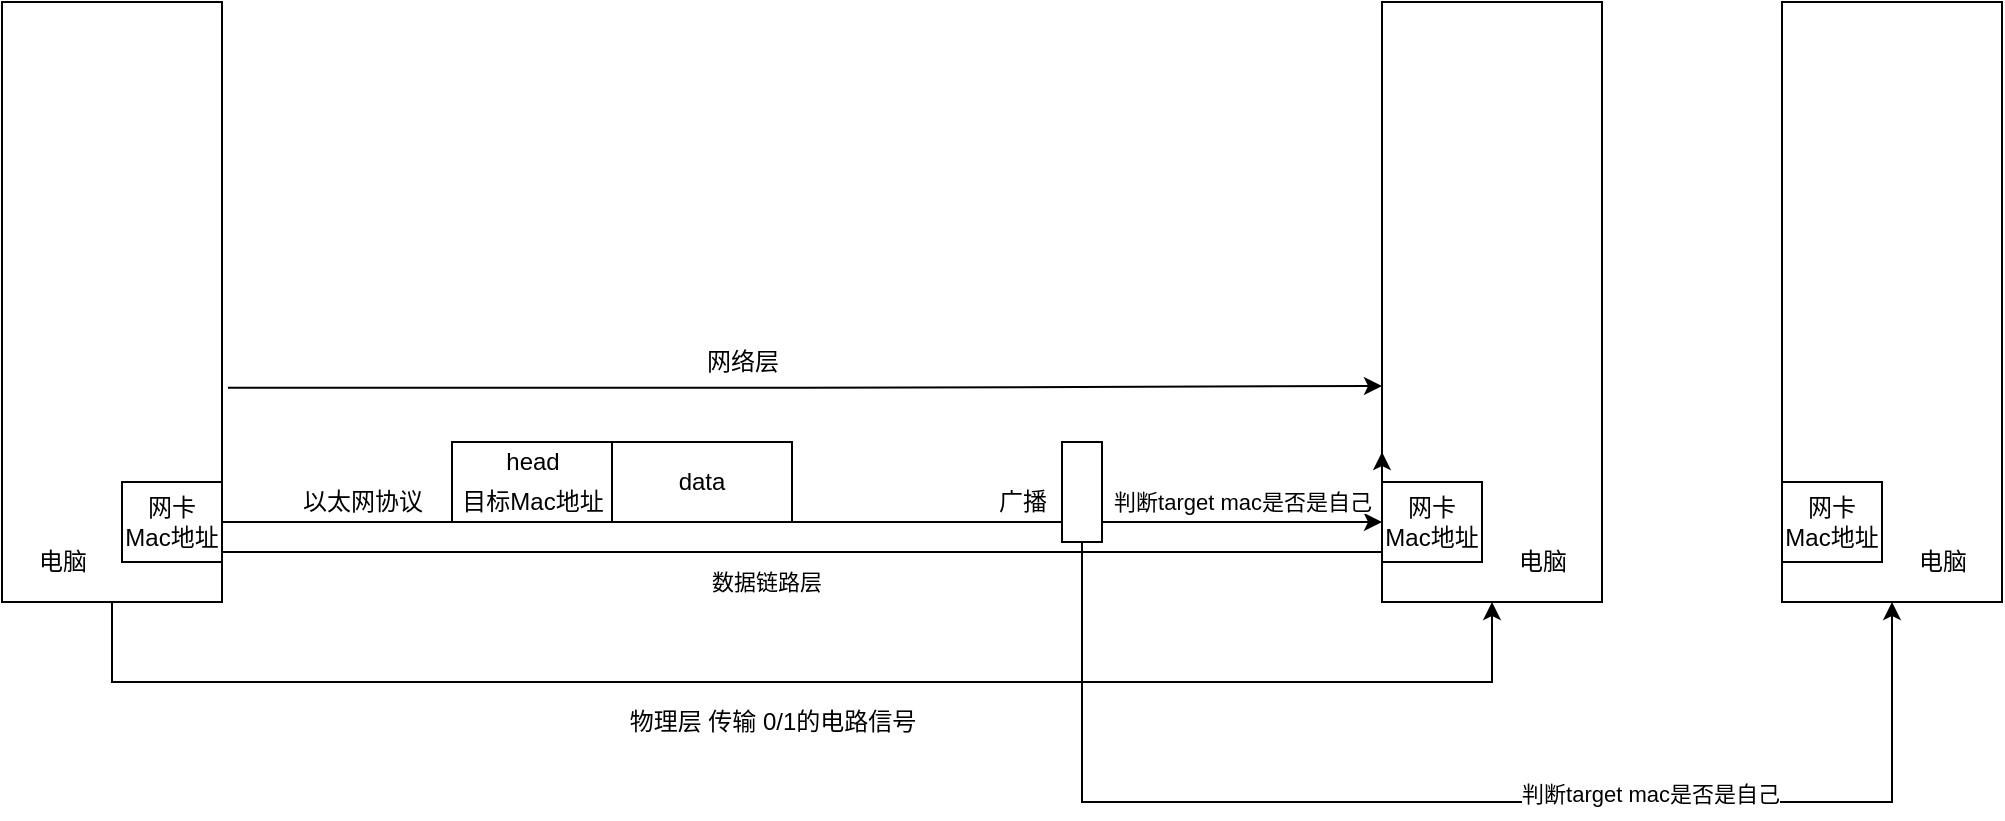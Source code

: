 <mxfile version="14.9.6" type="device" pages="2"><diagram id="ZmiuEdTKt7GkEl6hfILW" name="网络分层模型"><mxGraphModel dx="1426" dy="877" grid="1" gridSize="10" guides="1" tooltips="1" connect="1" arrows="1" fold="1" page="1" pageScale="1" pageWidth="2339" pageHeight="3300" math="0" shadow="0"><root><mxCell id="0"/><mxCell id="1" parent="0"/><mxCell id="y7dWan14w-QOdpGPCJp_-1" value="" style="whiteSpace=wrap;html=1;" vertex="1" parent="1"><mxGeometry x="820" y="220" width="110" height="300" as="geometry"/></mxCell><mxCell id="y7dWan14w-QOdpGPCJp_-2" value="网卡&lt;br&gt;Mac地址" style="whiteSpace=wrap;html=1;" vertex="1" parent="1"><mxGeometry x="820" y="460" width="50" height="40" as="geometry"/></mxCell><mxCell id="y7dWan14w-QOdpGPCJp_-5" style="edgeStyle=orthogonalEdgeStyle;rounded=0;orthogonalLoop=1;jettySize=auto;html=1;entryX=0.5;entryY=1;entryDx=0;entryDy=0;" edge="1" parent="1" source="y7dWan14w-QOdpGPCJp_-3" target="y7dWan14w-QOdpGPCJp_-1"><mxGeometry relative="1" as="geometry"><Array as="points"><mxPoint x="185" y="560"/><mxPoint x="875" y="560"/></Array></mxGeometry></mxCell><mxCell id="y7dWan14w-QOdpGPCJp_-7" style="edgeStyle=orthogonalEdgeStyle;rounded=0;orthogonalLoop=1;jettySize=auto;html=1;exitX=1;exitY=0.75;exitDx=0;exitDy=0;entryX=0;entryY=0.75;entryDx=0;entryDy=0;" edge="1" parent="1" source="y7dWan14w-QOdpGPCJp_-3" target="y7dWan14w-QOdpGPCJp_-1"><mxGeometry relative="1" as="geometry"><Array as="points"><mxPoint x="240" y="495"/></Array></mxGeometry></mxCell><mxCell id="y7dWan14w-QOdpGPCJp_-8" value="数据链路层" style="edgeLabel;html=1;align=center;verticalAlign=middle;resizable=0;points=[];" vertex="1" connectable="0" parent="y7dWan14w-QOdpGPCJp_-7"><mxGeometry x="-0.066" y="3" relative="1" as="geometry"><mxPoint x="4" y="18" as="offset"/></mxGeometry></mxCell><mxCell id="y7dWan14w-QOdpGPCJp_-27" style="edgeStyle=orthogonalEdgeStyle;rounded=0;orthogonalLoop=1;jettySize=auto;html=1;exitX=1.027;exitY=0.643;exitDx=0;exitDy=0;entryX=0;entryY=0.64;entryDx=0;entryDy=0;entryPerimeter=0;exitPerimeter=0;" edge="1" parent="1" source="y7dWan14w-QOdpGPCJp_-3" target="y7dWan14w-QOdpGPCJp_-1"><mxGeometry relative="1" as="geometry"/></mxCell><mxCell id="y7dWan14w-QOdpGPCJp_-3" value="" style="whiteSpace=wrap;html=1;" vertex="1" parent="1"><mxGeometry x="130" y="220" width="110" height="300" as="geometry"/></mxCell><mxCell id="y7dWan14w-QOdpGPCJp_-12" style="edgeStyle=orthogonalEdgeStyle;rounded=0;orthogonalLoop=1;jettySize=auto;html=1;" edge="1" parent="1" source="y7dWan14w-QOdpGPCJp_-4" target="y7dWan14w-QOdpGPCJp_-2"><mxGeometry relative="1" as="geometry"/></mxCell><mxCell id="y7dWan14w-QOdpGPCJp_-4" value="网卡&lt;br&gt;Mac地址" style="whiteSpace=wrap;html=1;" vertex="1" parent="1"><mxGeometry x="190" y="460" width="50" height="40" as="geometry"/></mxCell><mxCell id="y7dWan14w-QOdpGPCJp_-6" value="物理层 传输 0/1的电路信号" style="text;html=1;align=center;verticalAlign=middle;resizable=0;points=[];autosize=1;strokeColor=none;" vertex="1" parent="1"><mxGeometry x="435" y="570" width="160" height="20" as="geometry"/></mxCell><mxCell id="y7dWan14w-QOdpGPCJp_-9" value="以太网协议" style="text;html=1;align=center;verticalAlign=middle;resizable=0;points=[];autosize=1;strokeColor=none;" vertex="1" parent="1"><mxGeometry x="270" y="460" width="80" height="20" as="geometry"/></mxCell><mxCell id="y7dWan14w-QOdpGPCJp_-10" value="电脑" style="text;html=1;align=center;verticalAlign=middle;resizable=0;points=[];autosize=1;strokeColor=none;" vertex="1" parent="1"><mxGeometry x="140" y="490" width="40" height="20" as="geometry"/></mxCell><mxCell id="y7dWan14w-QOdpGPCJp_-11" value="电脑" style="text;html=1;align=center;verticalAlign=middle;resizable=0;points=[];autosize=1;strokeColor=none;" vertex="1" parent="1"><mxGeometry x="880" y="490" width="40" height="20" as="geometry"/></mxCell><mxCell id="y7dWan14w-QOdpGPCJp_-13" value="" style="whiteSpace=wrap;html=1;" vertex="1" parent="1"><mxGeometry x="355" y="440" width="170" height="40" as="geometry"/></mxCell><mxCell id="y7dWan14w-QOdpGPCJp_-14" value="data" style="whiteSpace=wrap;html=1;" vertex="1" parent="1"><mxGeometry x="435" y="440" width="90" height="40" as="geometry"/></mxCell><mxCell id="y7dWan14w-QOdpGPCJp_-15" value="head" style="text;html=1;align=center;verticalAlign=middle;resizable=0;points=[];autosize=1;strokeColor=none;" vertex="1" parent="1"><mxGeometry x="375" y="440" width="40" height="20" as="geometry"/></mxCell><mxCell id="y7dWan14w-QOdpGPCJp_-16" value="目标Mac地址" style="text;html=1;align=center;verticalAlign=middle;resizable=0;points=[];autosize=1;strokeColor=none;" vertex="1" parent="1"><mxGeometry x="350" y="460" width="90" height="20" as="geometry"/></mxCell><mxCell id="y7dWan14w-QOdpGPCJp_-17" value="" style="whiteSpace=wrap;html=1;" vertex="1" parent="1"><mxGeometry x="1020" y="220" width="110" height="300" as="geometry"/></mxCell><mxCell id="y7dWan14w-QOdpGPCJp_-18" value="网卡&lt;br&gt;Mac地址" style="whiteSpace=wrap;html=1;" vertex="1" parent="1"><mxGeometry x="1020" y="460" width="50" height="40" as="geometry"/></mxCell><mxCell id="y7dWan14w-QOdpGPCJp_-19" value="电脑" style="text;html=1;align=center;verticalAlign=middle;resizable=0;points=[];autosize=1;strokeColor=none;" vertex="1" parent="1"><mxGeometry x="1080" y="490" width="40" height="20" as="geometry"/></mxCell><mxCell id="y7dWan14w-QOdpGPCJp_-20" value="广播" style="text;html=1;align=center;verticalAlign=middle;resizable=0;points=[];autosize=1;strokeColor=none;" vertex="1" parent="1"><mxGeometry x="620" y="460" width="40" height="20" as="geometry"/></mxCell><mxCell id="y7dWan14w-QOdpGPCJp_-23" style="edgeStyle=orthogonalEdgeStyle;rounded=0;orthogonalLoop=1;jettySize=auto;html=1;exitX=1;exitY=0.25;exitDx=0;exitDy=0;entryX=0.5;entryY=1;entryDx=0;entryDy=0;" edge="1" parent="1" source="y7dWan14w-QOdpGPCJp_-21" target="y7dWan14w-QOdpGPCJp_-17"><mxGeometry relative="1" as="geometry"><Array as="points"><mxPoint x="670" y="453"/><mxPoint x="670" y="620"/><mxPoint x="1075" y="620"/></Array></mxGeometry></mxCell><mxCell id="y7dWan14w-QOdpGPCJp_-24" value="判断target mac是否是自己" style="edgeLabel;html=1;align=center;verticalAlign=middle;resizable=0;points=[];" vertex="1" connectable="0" parent="y7dWan14w-QOdpGPCJp_-23"><mxGeometry x="0.351" y="4" relative="1" as="geometry"><mxPoint as="offset"/></mxGeometry></mxCell><mxCell id="y7dWan14w-QOdpGPCJp_-21" value="" style="whiteSpace=wrap;html=1;" vertex="1" parent="1"><mxGeometry x="660" y="440" width="20" height="50" as="geometry"/></mxCell><mxCell id="y7dWan14w-QOdpGPCJp_-25" value="&lt;span style=&quot;font-size: 11px ; background-color: rgb(255 , 255 , 255)&quot;&gt;判断target mac是否是自己&lt;/span&gt;" style="text;html=1;align=center;verticalAlign=middle;resizable=0;points=[];autosize=1;strokeColor=none;" vertex="1" parent="1"><mxGeometry x="680" y="460" width="140" height="20" as="geometry"/></mxCell><mxCell id="y7dWan14w-QOdpGPCJp_-28" value="网络层" style="text;html=1;align=center;verticalAlign=middle;resizable=0;points=[];autosize=1;strokeColor=none;" vertex="1" parent="1"><mxGeometry x="475" y="390" width="50" height="20" as="geometry"/></mxCell></root></mxGraphModel></diagram><diagram id="dByycSVgaWrqilgLSC8T" name="TCP三次握手四次挥手"><mxGraphModel dx="1426" dy="877" grid="1" gridSize="10" guides="1" tooltips="1" connect="1" arrows="1" fold="1" page="1" pageScale="1" pageWidth="2339" pageHeight="3300" math="0" shadow="0"><root><mxCell id="Jaq8WnoOoT1T_DCvYnwc-0"/><mxCell id="Jaq8WnoOoT1T_DCvYnwc-1" parent="Jaq8WnoOoT1T_DCvYnwc-0"/><mxCell id="Jaq8WnoOoT1T_DCvYnwc-6" style="edgeStyle=orthogonalEdgeStyle;rounded=0;orthogonalLoop=1;jettySize=auto;html=1;exitX=1;exitY=0.25;exitDx=0;exitDy=0;entryX=0;entryY=0.25;entryDx=0;entryDy=0;" edge="1" parent="Jaq8WnoOoT1T_DCvYnwc-1" source="Jaq8WnoOoT1T_DCvYnwc-2" target="Jaq8WnoOoT1T_DCvYnwc-3"><mxGeometry relative="1" as="geometry"/></mxCell><mxCell id="Jaq8WnoOoT1T_DCvYnwc-7" value="第一次握手 SYN=1 ACK=0 seq=x" style="edgeLabel;html=1;align=center;verticalAlign=middle;resizable=0;points=[];" vertex="1" connectable="0" parent="Jaq8WnoOoT1T_DCvYnwc-6"><mxGeometry x="-0.213" y="4" relative="1" as="geometry"><mxPoint x="23" y="-6" as="offset"/></mxGeometry></mxCell><mxCell id="Jaq8WnoOoT1T_DCvYnwc-10" style="edgeStyle=orthogonalEdgeStyle;rounded=0;orthogonalLoop=1;jettySize=auto;html=1;exitX=1;exitY=0.75;exitDx=0;exitDy=0;entryX=0;entryY=0.75;entryDx=0;entryDy=0;" edge="1" parent="Jaq8WnoOoT1T_DCvYnwc-1" source="Jaq8WnoOoT1T_DCvYnwc-2" target="Jaq8WnoOoT1T_DCvYnwc-3"><mxGeometry relative="1" as="geometry"/></mxCell><mxCell id="Jaq8WnoOoT1T_DCvYnwc-11" value="第三次握手 ack=y+1 ACK=1 seq=x+1" style="edgeLabel;html=1;align=center;verticalAlign=middle;resizable=0;points=[];" vertex="1" connectable="0" parent="Jaq8WnoOoT1T_DCvYnwc-10"><mxGeometry x="-0.249" y="2" relative="1" as="geometry"><mxPoint x="41" y="-8" as="offset"/></mxGeometry></mxCell><mxCell id="Jaq8WnoOoT1T_DCvYnwc-2" value="" style="whiteSpace=wrap;html=1;" vertex="1" parent="Jaq8WnoOoT1T_DCvYnwc-1"><mxGeometry x="280" y="240" width="160" height="360" as="geometry"/></mxCell><mxCell id="Jaq8WnoOoT1T_DCvYnwc-8" style="edgeStyle=orthogonalEdgeStyle;rounded=0;orthogonalLoop=1;jettySize=auto;html=1;" edge="1" parent="Jaq8WnoOoT1T_DCvYnwc-1" source="Jaq8WnoOoT1T_DCvYnwc-3" target="Jaq8WnoOoT1T_DCvYnwc-2"><mxGeometry relative="1" as="geometry"/></mxCell><mxCell id="Jaq8WnoOoT1T_DCvYnwc-9" value="第二次握手 SYN=1 ack=x+1 ACK=1 seq=y" style="edgeLabel;html=1;align=center;verticalAlign=middle;resizable=0;points=[];" vertex="1" connectable="0" parent="Jaq8WnoOoT1T_DCvYnwc-8"><mxGeometry x="0.342" y="-4" relative="1" as="geometry"><mxPoint x="72" y="-6" as="offset"/></mxGeometry></mxCell><mxCell id="Jaq8WnoOoT1T_DCvYnwc-3" value="" style="whiteSpace=wrap;html=1;" vertex="1" parent="Jaq8WnoOoT1T_DCvYnwc-1"><mxGeometry x="890" y="240" width="160" height="360" as="geometry"/></mxCell><mxCell id="Jaq8WnoOoT1T_DCvYnwc-4" value="客户端" style="text;html=1;align=center;verticalAlign=middle;resizable=0;points=[];autosize=1;strokeColor=none;" vertex="1" parent="Jaq8WnoOoT1T_DCvYnwc-1"><mxGeometry x="330" y="250" width="50" height="20" as="geometry"/></mxCell><mxCell id="Jaq8WnoOoT1T_DCvYnwc-5" value="服务端" style="text;html=1;align=center;verticalAlign=middle;resizable=0;points=[];autosize=1;strokeColor=none;" vertex="1" parent="Jaq8WnoOoT1T_DCvYnwc-1"><mxGeometry x="945" y="250" width="50" height="20" as="geometry"/></mxCell><mxCell id="H0ZjfzL7365v7t_n5G1U-4" style="edgeStyle=orthogonalEdgeStyle;rounded=0;orthogonalLoop=1;jettySize=auto;html=1;exitX=1.013;exitY=0.177;exitDx=0;exitDy=0;entryX=-0.006;entryY=0.177;entryDx=0;entryDy=0;exitPerimeter=0;entryPerimeter=0;" edge="1" parent="Jaq8WnoOoT1T_DCvYnwc-1" source="H0ZjfzL7365v7t_n5G1U-0" target="H0ZjfzL7365v7t_n5G1U-1"><mxGeometry relative="1" as="geometry"/></mxCell><mxCell id="H0ZjfzL7365v7t_n5G1U-6" value="第一次挥手 FIN=1,seq=u" style="edgeLabel;html=1;align=center;verticalAlign=middle;resizable=0;points=[];" vertex="1" connectable="0" parent="H0ZjfzL7365v7t_n5G1U-4"><mxGeometry x="-0.235" y="-2" relative="1" as="geometry"><mxPoint x="-10" y="-10" as="offset"/></mxGeometry></mxCell><mxCell id="H0ZjfzL7365v7t_n5G1U-13" style="edgeStyle=orthogonalEdgeStyle;rounded=0;orthogonalLoop=1;jettySize=auto;html=1;exitX=1;exitY=0.75;exitDx=0;exitDy=0;entryX=0;entryY=0.75;entryDx=0;entryDy=0;" edge="1" parent="Jaq8WnoOoT1T_DCvYnwc-1" source="H0ZjfzL7365v7t_n5G1U-0" target="H0ZjfzL7365v7t_n5G1U-1"><mxGeometry relative="1" as="geometry"/></mxCell><mxCell id="H0ZjfzL7365v7t_n5G1U-0" value="" style="whiteSpace=wrap;html=1;" vertex="1" parent="Jaq8WnoOoT1T_DCvYnwc-1"><mxGeometry x="275" y="680" width="160" height="440" as="geometry"/></mxCell><mxCell id="H0ZjfzL7365v7t_n5G1U-7" style="edgeStyle=orthogonalEdgeStyle;rounded=0;orthogonalLoop=1;jettySize=auto;html=1;entryX=1.006;entryY=0.366;entryDx=0;entryDy=0;entryPerimeter=0;exitX=-0.019;exitY=0.368;exitDx=0;exitDy=0;exitPerimeter=0;" edge="1" parent="Jaq8WnoOoT1T_DCvYnwc-1" source="H0ZjfzL7365v7t_n5G1U-1" target="H0ZjfzL7365v7t_n5G1U-0"><mxGeometry relative="1" as="geometry"/></mxCell><mxCell id="H0ZjfzL7365v7t_n5G1U-14" style="edgeStyle=orthogonalEdgeStyle;rounded=0;orthogonalLoop=1;jettySize=auto;html=1;entryX=1.019;entryY=0.575;entryDx=0;entryDy=0;entryPerimeter=0;exitX=-0.012;exitY=0.575;exitDx=0;exitDy=0;exitPerimeter=0;" edge="1" parent="Jaq8WnoOoT1T_DCvYnwc-1" source="H0ZjfzL7365v7t_n5G1U-1" target="H0ZjfzL7365v7t_n5G1U-0"><mxGeometry relative="1" as="geometry"/></mxCell><mxCell id="H0ZjfzL7365v7t_n5G1U-1" value="" style="whiteSpace=wrap;html=1;" vertex="1" parent="Jaq8WnoOoT1T_DCvYnwc-1"><mxGeometry x="890" y="680" width="160" height="440" as="geometry"/></mxCell><mxCell id="H0ZjfzL7365v7t_n5G1U-2" value="客户端" style="text;html=1;align=center;verticalAlign=middle;resizable=0;points=[];autosize=1;strokeColor=none;" vertex="1" parent="Jaq8WnoOoT1T_DCvYnwc-1"><mxGeometry x="330" y="700" width="50" height="20" as="geometry"/></mxCell><mxCell id="H0ZjfzL7365v7t_n5G1U-3" value="服务端" style="text;html=1;align=center;verticalAlign=middle;resizable=0;points=[];autosize=1;strokeColor=none;" vertex="1" parent="Jaq8WnoOoT1T_DCvYnwc-1"><mxGeometry x="945" y="700" width="50" height="20" as="geometry"/></mxCell><mxCell id="H0ZjfzL7365v7t_n5G1U-8" value="第二次挥手 ACK=1 ack=u+1,seq=v" style="text;html=1;align=center;verticalAlign=middle;resizable=0;points=[];autosize=1;strokeColor=none;" vertex="1" parent="Jaq8WnoOoT1T_DCvYnwc-1"><mxGeometry x="530" y="820" width="200" height="20" as="geometry"/></mxCell><mxCell id="H0ZjfzL7365v7t_n5G1U-11" value="第三次挥手&amp;nbsp; FIN=1 ack=u+1 seq=w" style="text;html=1;align=center;verticalAlign=middle;resizable=0;points=[];autosize=1;strokeColor=none;" vertex="1" parent="Jaq8WnoOoT1T_DCvYnwc-1"><mxGeometry x="530" y="900" width="200" height="20" as="geometry"/></mxCell><mxCell id="H0ZjfzL7365v7t_n5G1U-12" value="第四次挥手 ACK=1 ack=w+1 seq=u+1" style="text;html=1;align=center;verticalAlign=middle;resizable=0;points=[];autosize=1;strokeColor=none;" vertex="1" parent="Jaq8WnoOoT1T_DCvYnwc-1"><mxGeometry x="530" y="970" width="220" height="20" as="geometry"/></mxCell><mxCell id="H0ZjfzL7365v7t_n5G1U-15" value="进入&lt;span lang=&quot;EN-US&quot; style=&quot;font-size: 10.5pt ; font-family: &amp;#34;calibri&amp;#34; , sans-serif&quot;&gt;FIN-WAIT-1 状态&lt;/span&gt;&lt;span style=&quot;font-size: medium&quot;&gt;&lt;/span&gt;" style="text;html=1;align=center;verticalAlign=middle;resizable=0;points=[];autosize=1;strokeColor=none;" vertex="1" parent="Jaq8WnoOoT1T_DCvYnwc-1"><mxGeometry x="285" y="770" width="150" height="20" as="geometry"/></mxCell><mxCell id="H0ZjfzL7365v7t_n5G1U-16" value="进入&lt;span lang=&quot;EN-US&quot; style=&quot;font-size: 10.5pt ; font-family: &amp;#34;calibri&amp;#34; , sans-serif&quot;&gt;CLOSE_WAT状态&lt;/span&gt;&lt;span style=&quot;font-size: medium&quot;&gt;&lt;/span&gt;" style="text;html=1;align=center;verticalAlign=middle;resizable=0;points=[];autosize=1;strokeColor=none;" vertex="1" parent="Jaq8WnoOoT1T_DCvYnwc-1"><mxGeometry x="890" y="770" width="150" height="20" as="geometry"/></mxCell></root></mxGraphModel></diagram></mxfile>